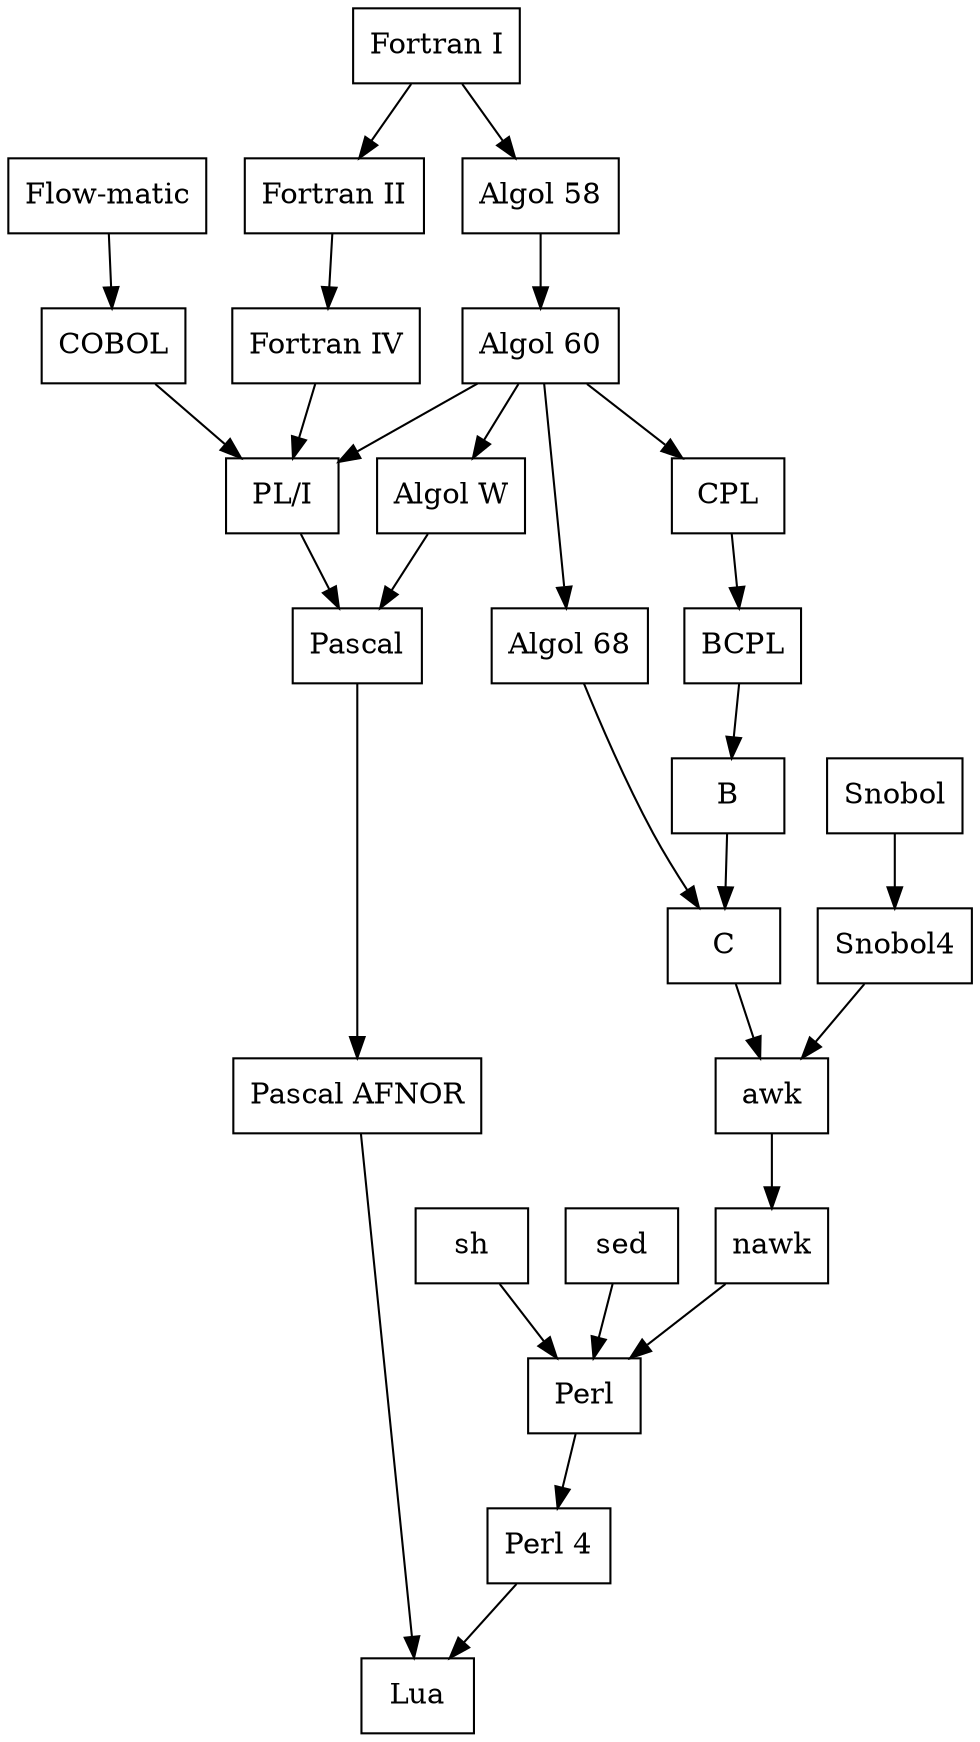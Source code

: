 digraph Lua {
  node [shape="box"]
  "Flow-matic" -> "COBOL"
  "COBOL" -> "PL/I"
  "Fortran I" -> "Algol 58"
  "Algol 58" -> "Algol 60"
  "Algol 60" -> "PL/I"
  "Fortran I" -> "Fortran II"
  "Fortran II" -> "Fortran IV"
  "Fortran IV" -> "PL/I"
  "PL/I" -> "Pascal"
  "Algol 60" -> "Algol W"
  "Algol W" -> "Pascal"
  "Pascal" -> "Pascal AFNOR"
  "Pascal AFNOR" -> "Lua"
  "sh" -> "Perl"
  "sed" -> "Perl"
  "Algol 60" -> "Algol 68"
  "Algol 68" -> "C"
  "Algol 60" -> "CPL"
  "CPL" -> "BCPL"
  "BCPL" -> "B"
  "B" -> "C"
  "C" -> "awk"
  "Snobol" -> "Snobol4"
  "Snobol4" -> "awk"
  "awk" -> "nawk"
  "nawk" -> "Perl"
  "Perl" -> "Perl 4"
  "Perl 4" -> "Lua"
}
